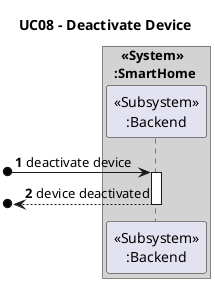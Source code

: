 @startuml

title UC08 - Deactivate Device
autonumber

box "  <<System>>\n:SmartHome " #LightGrey
participant "<<Subsystem>>\n:Backend" as backend
end box

[o-> backend: deactivate device
activate backend

[o<-- backend: device deactivated
deactivate backend

@enduml